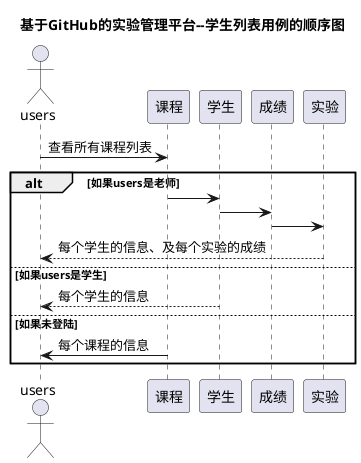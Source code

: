 @startuml
title 基于GitHub的实验管理平台--学生列表用例的顺序图
actor users
users -> 课程: 查看所有课程列表
alt 如果users是老师
    课程 -> 学生
	学生 -> 成绩
	成绩 -> 实验
	实验 --> users:每个学生的信息、及每个实验的成绩
else 如果users是学生
    学生 --> users:每个学生的信息
else 如果未登陆
    课程 -> users:每个课程的信息
end
@enduml